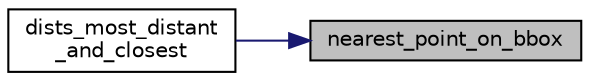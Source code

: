 digraph "nearest_point_on_bbox"
{
 // LATEX_PDF_SIZE
  edge [fontname="Helvetica",fontsize="10",labelfontname="Helvetica",labelfontsize="10"];
  node [fontname="Helvetica",fontsize="10",shape=record];
  rankdir="RL";
  Node1 [label="nearest_point_on_bbox",height=0.2,width=0.4,color="black", fillcolor="grey75", style="filled", fontcolor="black",tooltip=" "];
  Node1 -> Node2 [dir="back",color="midnightblue",fontsize="10",style="solid",fontname="Helvetica"];
  Node2 [label="dists_most_distant\l_and_closest",height=0.2,width=0.4,color="black", fillcolor="white", style="filled",URL="$d7/d45/namespacesps.html#adc25750108b296b8b9dcec1b9b870799",tooltip=" "];
}

